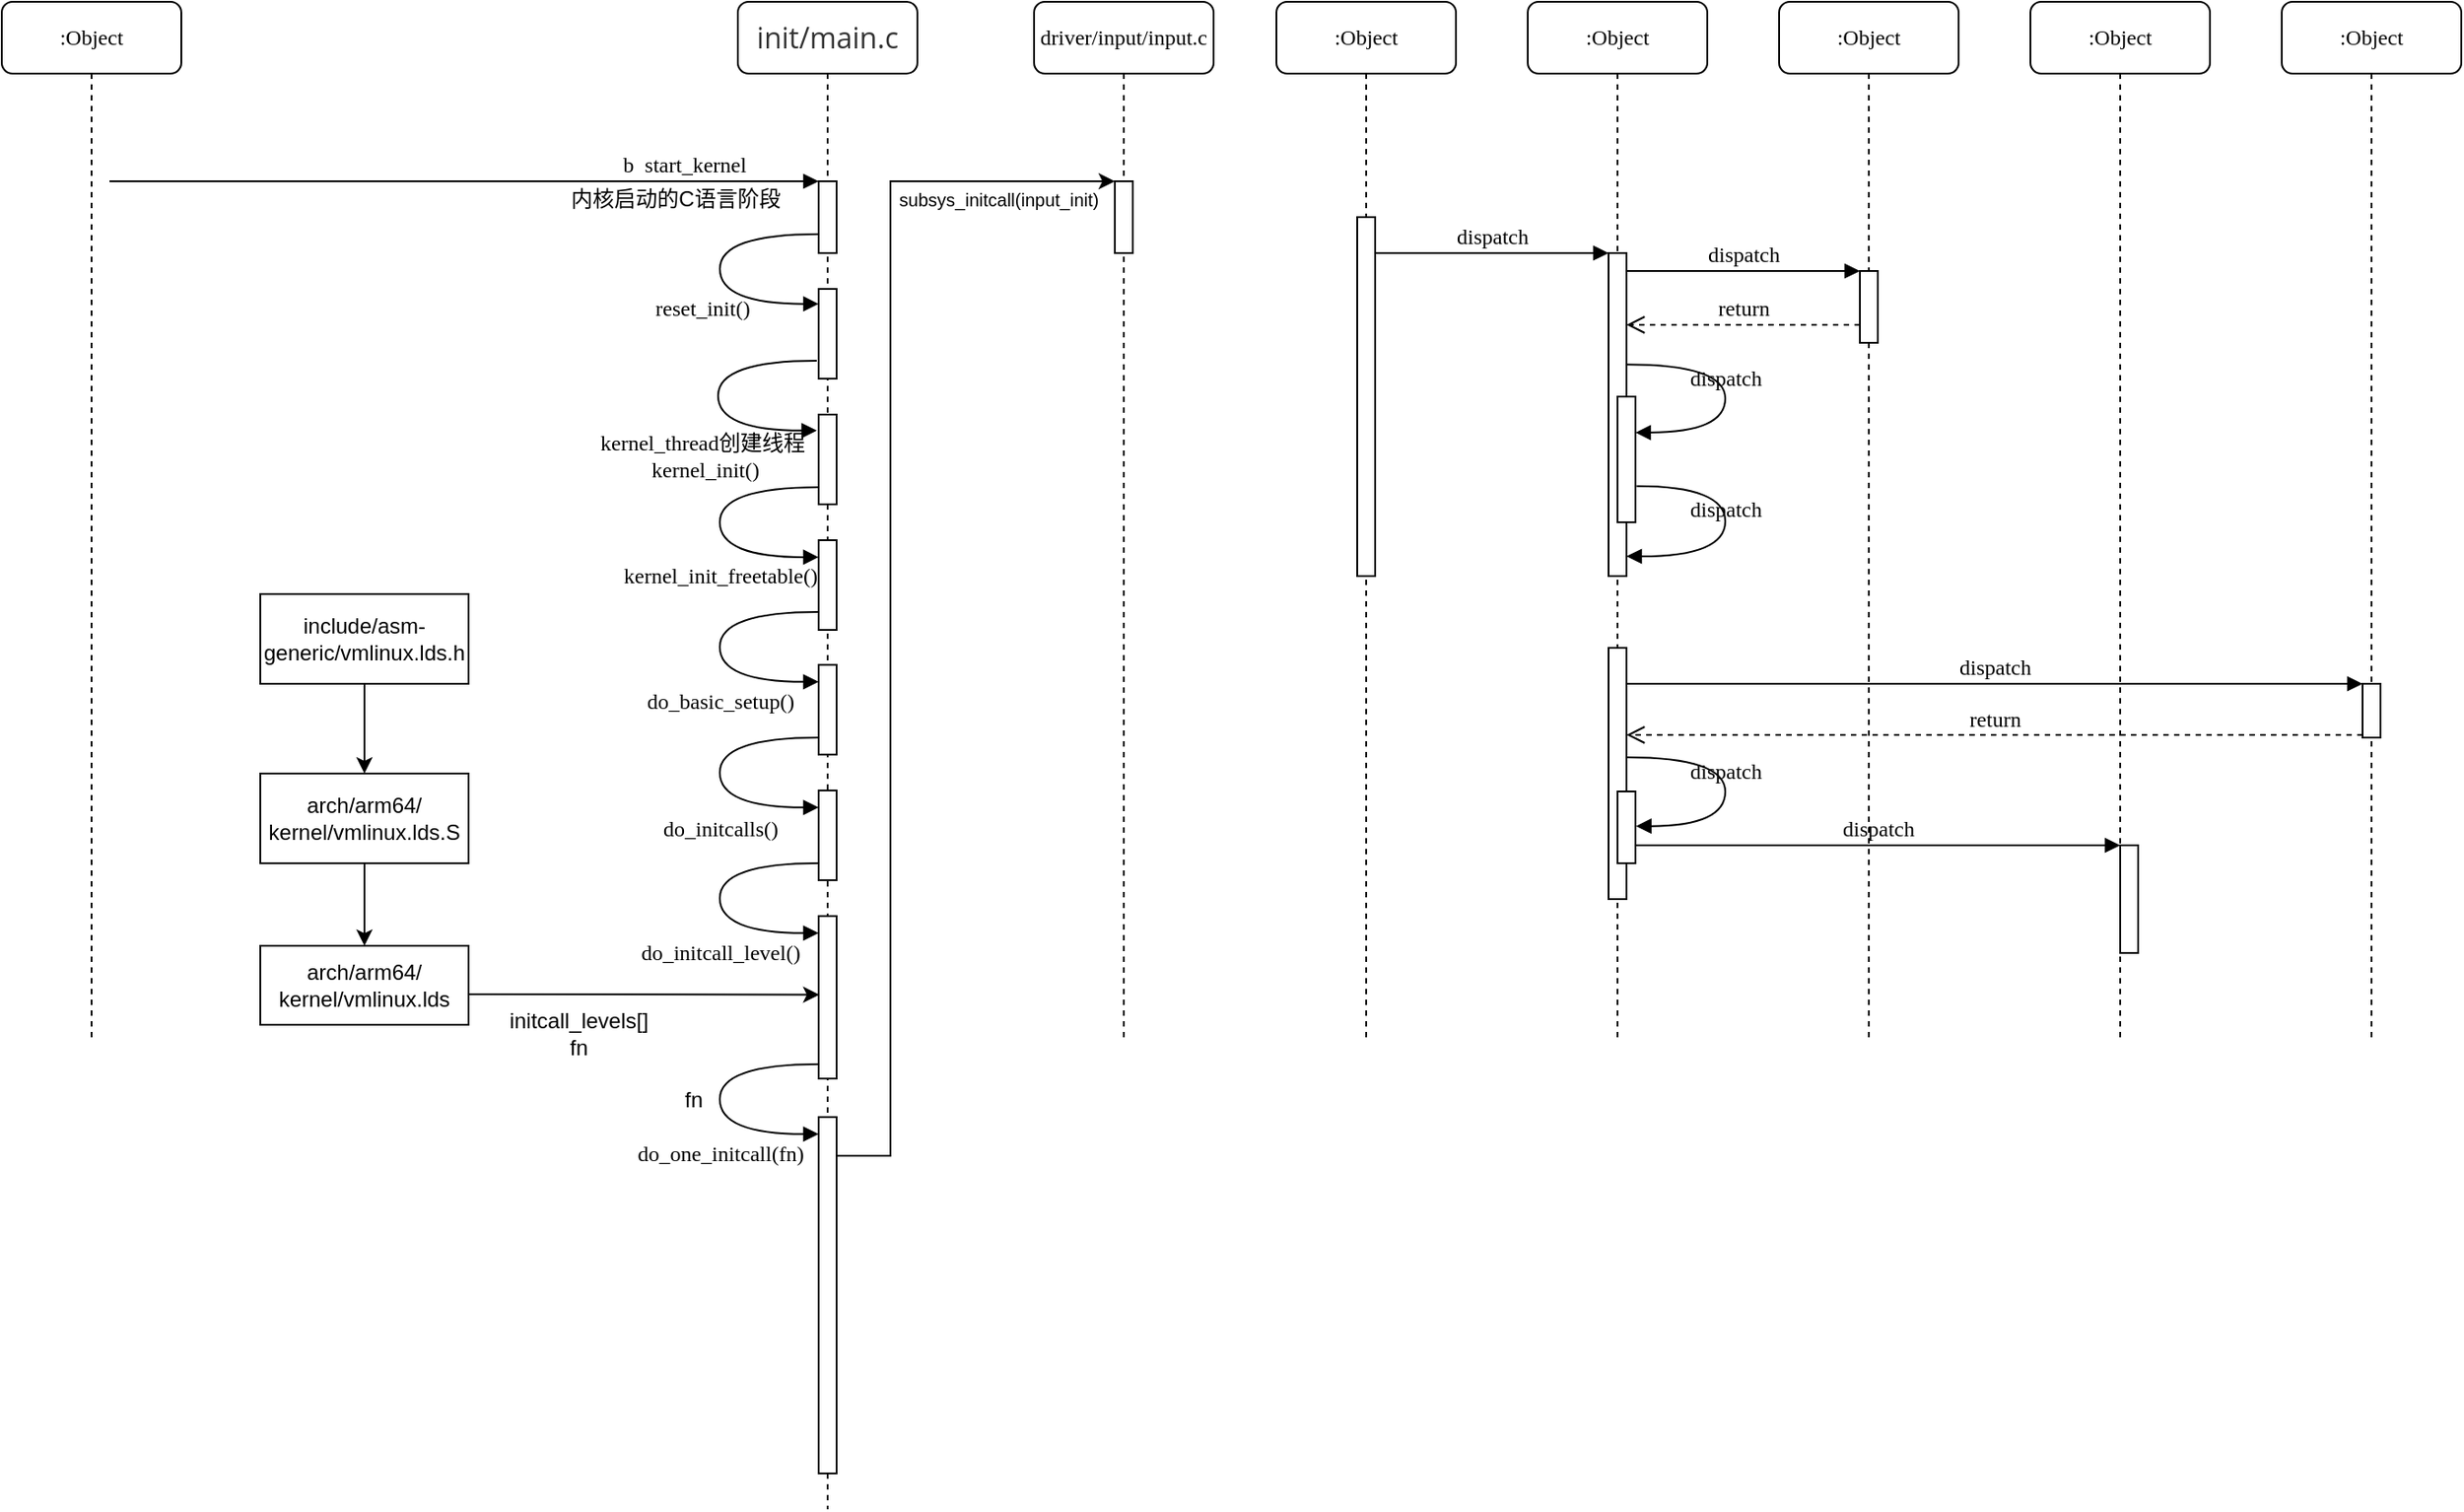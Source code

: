 <mxfile version="19.0.3" type="device"><diagram name="Page-1" id="13e1069c-82ec-6db2-03f1-153e76fe0fe0"><mxGraphModel dx="1516" dy="606" grid="1" gridSize="10" guides="1" tooltips="1" connect="1" arrows="1" fold="1" page="0" pageScale="1" pageWidth="1100" pageHeight="850" background="none" math="0" shadow="0"><root><mxCell id="0"/><mxCell id="1" parent="0"/><mxCell id="7baba1c4bc27f4b0-2" value="driver/input/input.c" style="shape=umlLifeline;perimeter=lifelinePerimeter;whiteSpace=wrap;html=1;container=1;collapsible=0;recursiveResize=0;outlineConnect=0;rounded=1;shadow=0;comic=0;labelBackgroundColor=none;strokeWidth=1;fontFamily=Verdana;fontSize=12;align=center;" parent="1" vertex="1"><mxGeometry x="265" y="80" width="100" height="580" as="geometry"/></mxCell><mxCell id="bJNVIFhgwfr84exJfzy5-31" value="" style="html=1;points=[];perimeter=orthogonalPerimeter;rounded=0;shadow=0;comic=0;labelBackgroundColor=none;strokeWidth=1;fontFamily=Verdana;fontSize=12;align=center;" vertex="1" parent="7baba1c4bc27f4b0-2"><mxGeometry x="45" y="100" width="10" height="40" as="geometry"/></mxCell><mxCell id="7baba1c4bc27f4b0-3" value=":Object" style="shape=umlLifeline;perimeter=lifelinePerimeter;whiteSpace=wrap;html=1;container=1;collapsible=0;recursiveResize=0;outlineConnect=0;rounded=1;shadow=0;comic=0;labelBackgroundColor=none;strokeWidth=1;fontFamily=Verdana;fontSize=12;align=center;" parent="1" vertex="1"><mxGeometry x="400" y="80" width="100" height="580" as="geometry"/></mxCell><mxCell id="7baba1c4bc27f4b0-13" value="" style="html=1;points=[];perimeter=orthogonalPerimeter;rounded=0;shadow=0;comic=0;labelBackgroundColor=none;strokeWidth=1;fontFamily=Verdana;fontSize=12;align=center;" parent="7baba1c4bc27f4b0-3" vertex="1"><mxGeometry x="45" y="120" width="10" height="200" as="geometry"/></mxCell><mxCell id="7baba1c4bc27f4b0-4" value=":Object" style="shape=umlLifeline;perimeter=lifelinePerimeter;whiteSpace=wrap;html=1;container=1;collapsible=0;recursiveResize=0;outlineConnect=0;rounded=1;shadow=0;comic=0;labelBackgroundColor=none;strokeWidth=1;fontFamily=Verdana;fontSize=12;align=center;" parent="1" vertex="1"><mxGeometry x="540" y="80" width="100" height="580" as="geometry"/></mxCell><mxCell id="7baba1c4bc27f4b0-5" value=":Object" style="shape=umlLifeline;perimeter=lifelinePerimeter;whiteSpace=wrap;html=1;container=1;collapsible=0;recursiveResize=0;outlineConnect=0;rounded=1;shadow=0;comic=0;labelBackgroundColor=none;strokeWidth=1;fontFamily=Verdana;fontSize=12;align=center;" parent="1" vertex="1"><mxGeometry x="680" y="80" width="100" height="580" as="geometry"/></mxCell><mxCell id="7baba1c4bc27f4b0-6" value=":Object" style="shape=umlLifeline;perimeter=lifelinePerimeter;whiteSpace=wrap;html=1;container=1;collapsible=0;recursiveResize=0;outlineConnect=0;rounded=1;shadow=0;comic=0;labelBackgroundColor=none;strokeWidth=1;fontFamily=Verdana;fontSize=12;align=center;" parent="1" vertex="1"><mxGeometry x="820" y="80" width="100" height="580" as="geometry"/></mxCell><mxCell id="7baba1c4bc27f4b0-7" value=":Object" style="shape=umlLifeline;perimeter=lifelinePerimeter;whiteSpace=wrap;html=1;container=1;collapsible=0;recursiveResize=0;outlineConnect=0;rounded=1;shadow=0;comic=0;labelBackgroundColor=none;strokeWidth=1;fontFamily=Verdana;fontSize=12;align=center;" parent="1" vertex="1"><mxGeometry x="960" y="80" width="100" height="580" as="geometry"/></mxCell><mxCell id="7baba1c4bc27f4b0-8" value="&lt;span style=&quot;color: rgb(51, 51, 51); font-family: &amp;quot;Open Sans&amp;quot;, &amp;quot;Clear Sans&amp;quot;, &amp;quot;Helvetica Neue&amp;quot;, Helvetica, Arial, &amp;quot;Segoe UI Emoji&amp;quot;, sans-serif; font-size: 16px; orphans: 4; text-align: start; background-color: rgb(255, 255, 255);&quot;&gt;init/main.c&lt;/span&gt;" style="shape=umlLifeline;perimeter=lifelinePerimeter;whiteSpace=wrap;html=1;container=1;collapsible=0;recursiveResize=0;outlineConnect=0;rounded=1;shadow=0;comic=0;labelBackgroundColor=none;strokeWidth=1;fontFamily=Verdana;fontSize=12;align=center;" parent="1" vertex="1"><mxGeometry x="100" y="80" width="100" height="840" as="geometry"/></mxCell><mxCell id="7baba1c4bc27f4b0-9" value="" style="html=1;points=[];perimeter=orthogonalPerimeter;rounded=0;shadow=0;comic=0;labelBackgroundColor=none;strokeWidth=1;fontFamily=Verdana;fontSize=12;align=center;" parent="7baba1c4bc27f4b0-8" vertex="1"><mxGeometry x="45" y="100" width="10" height="40" as="geometry"/></mxCell><mxCell id="rkXHED0kFeI_t4l1x_Gv-2" value="" style="html=1;points=[];perimeter=orthogonalPerimeter;rounded=0;shadow=0;comic=0;labelBackgroundColor=none;strokeWidth=1;fontFamily=Verdana;fontSize=12;align=center;" parent="7baba1c4bc27f4b0-8" vertex="1"><mxGeometry x="45" y="160" width="10" height="50" as="geometry"/></mxCell><mxCell id="rkXHED0kFeI_t4l1x_Gv-3" value="reset_init()" style="html=1;verticalAlign=bottom;endArrow=block;labelBackgroundColor=none;fontFamily=Verdana;fontSize=12;elbow=vertical;edgeStyle=orthogonalEdgeStyle;curved=1;entryX=1;entryY=0.286;entryPerimeter=0;exitX=0;exitY=0.736;exitPerimeter=0;exitDx=0;exitDy=0;" parent="7baba1c4bc27f4b0-8" source="7baba1c4bc27f4b0-9" edge="1"><mxGeometry x="0.261" y="-15" relative="1" as="geometry"><mxPoint x="40.003" y="130.0" as="sourcePoint"/><mxPoint x="45.003" y="168.333" as="targetPoint"/><Array as="points"><mxPoint x="-10" y="129"/><mxPoint x="-10" y="168"/></Array><mxPoint x="-10" y="-3" as="offset"/></mxGeometry></mxCell><mxCell id="rkXHED0kFeI_t4l1x_Gv-4" value="" style="html=1;points=[];perimeter=orthogonalPerimeter;rounded=0;shadow=0;comic=0;labelBackgroundColor=none;strokeWidth=1;fontFamily=Verdana;fontSize=12;align=center;" parent="7baba1c4bc27f4b0-8" vertex="1"><mxGeometry x="45" y="230" width="10" height="50" as="geometry"/></mxCell><mxCell id="rkXHED0kFeI_t4l1x_Gv-5" value="kernel_thread创建线程&lt;br&gt;&amp;nbsp;kernel_init()" style="html=1;verticalAlign=bottom;endArrow=block;labelBackgroundColor=none;fontFamily=Verdana;fontSize=12;elbow=vertical;edgeStyle=orthogonalEdgeStyle;curved=1;entryX=1;entryY=0.286;entryPerimeter=0;exitX=0;exitY=0.736;exitPerimeter=0;exitDx=0;exitDy=0;" parent="7baba1c4bc27f4b0-8" edge="1"><mxGeometry x="0.261" y="-32" relative="1" as="geometry"><mxPoint x="44" y="200.01" as="sourcePoint"/><mxPoint x="44.003" y="238.903" as="targetPoint"/><Array as="points"><mxPoint x="-11" y="199.57"/><mxPoint x="-11" y="238.57"/></Array><mxPoint x="-9" y="-1" as="offset"/></mxGeometry></mxCell><mxCell id="bJNVIFhgwfr84exJfzy5-2" value="" style="html=1;points=[];perimeter=orthogonalPerimeter;rounded=0;shadow=0;comic=0;labelBackgroundColor=none;strokeWidth=1;fontFamily=Verdana;fontSize=12;align=center;" vertex="1" parent="7baba1c4bc27f4b0-8"><mxGeometry x="45" y="300" width="10" height="50" as="geometry"/></mxCell><mxCell id="bJNVIFhgwfr84exJfzy5-4" value="" style="html=1;points=[];perimeter=orthogonalPerimeter;rounded=0;shadow=0;comic=0;labelBackgroundColor=none;strokeWidth=1;fontFamily=Verdana;fontSize=12;align=center;" vertex="1" parent="7baba1c4bc27f4b0-8"><mxGeometry x="45" y="369.44" width="10" height="50" as="geometry"/></mxCell><mxCell id="bJNVIFhgwfr84exJfzy5-5" value="do_basic_setup()" style="html=1;verticalAlign=bottom;endArrow=block;labelBackgroundColor=none;fontFamily=Verdana;fontSize=12;elbow=vertical;edgeStyle=orthogonalEdgeStyle;curved=1;entryX=1;entryY=0.286;entryPerimeter=0;exitX=0;exitY=0.736;exitPerimeter=0;exitDx=0;exitDy=0;" edge="1" parent="7baba1c4bc27f4b0-8"><mxGeometry x="0.261" y="-20" relative="1" as="geometry"><mxPoint x="44.97" y="340.0" as="sourcePoint"/><mxPoint x="44.973" y="378.893" as="targetPoint"/><Array as="points"><mxPoint x="-10.03" y="339.56"/><mxPoint x="-10.03" y="378.56"/></Array><mxPoint as="offset"/></mxGeometry></mxCell><mxCell id="bJNVIFhgwfr84exJfzy5-6" value="" style="html=1;points=[];perimeter=orthogonalPerimeter;rounded=0;shadow=0;comic=0;labelBackgroundColor=none;strokeWidth=1;fontFamily=Verdana;fontSize=12;align=center;" vertex="1" parent="7baba1c4bc27f4b0-8"><mxGeometry x="45" y="439.44" width="10" height="50" as="geometry"/></mxCell><mxCell id="bJNVIFhgwfr84exJfzy5-7" value="do_initcalls()" style="html=1;verticalAlign=bottom;endArrow=block;labelBackgroundColor=none;fontFamily=Verdana;fontSize=12;elbow=vertical;edgeStyle=orthogonalEdgeStyle;curved=1;entryX=1;entryY=0.286;entryPerimeter=0;exitX=0;exitY=0.736;exitPerimeter=0;exitDx=0;exitDy=0;" edge="1" parent="7baba1c4bc27f4b0-8"><mxGeometry x="0.261" y="-21" relative="1" as="geometry"><mxPoint x="44.97" y="410.0" as="sourcePoint"/><mxPoint x="44.973" y="448.893" as="targetPoint"/><Array as="points"><mxPoint x="-10.03" y="409.56"/><mxPoint x="-10.03" y="448.56"/></Array><mxPoint as="offset"/></mxGeometry></mxCell><mxCell id="bJNVIFhgwfr84exJfzy5-8" value="" style="html=1;points=[];perimeter=orthogonalPerimeter;rounded=0;shadow=0;comic=0;labelBackgroundColor=none;strokeWidth=1;fontFamily=Verdana;fontSize=12;align=center;" vertex="1" parent="7baba1c4bc27f4b0-8"><mxGeometry x="45" y="509.44" width="10" height="90.56" as="geometry"/></mxCell><mxCell id="bJNVIFhgwfr84exJfzy5-9" value="do_initcall_level()" style="html=1;verticalAlign=bottom;endArrow=block;labelBackgroundColor=none;fontFamily=Verdana;fontSize=12;elbow=vertical;edgeStyle=orthogonalEdgeStyle;curved=1;entryX=1;entryY=0.286;entryPerimeter=0;exitX=0;exitY=0.736;exitPerimeter=0;exitDx=0;exitDy=0;" edge="1" parent="7baba1c4bc27f4b0-8"><mxGeometry x="0.261" y="-20" relative="1" as="geometry"><mxPoint x="44.97" y="480.0" as="sourcePoint"/><mxPoint x="44.973" y="518.893" as="targetPoint"/><Array as="points"><mxPoint x="-10.03" y="479.56"/><mxPoint x="-10.03" y="518.56"/></Array><mxPoint as="offset"/></mxGeometry></mxCell><mxCell id="bJNVIFhgwfr84exJfzy5-10" value="" style="html=1;points=[];perimeter=orthogonalPerimeter;rounded=0;shadow=0;comic=0;labelBackgroundColor=none;strokeWidth=1;fontFamily=Verdana;fontSize=12;align=center;" vertex="1" parent="7baba1c4bc27f4b0-8"><mxGeometry x="45" y="621.44" width="10" height="198.56" as="geometry"/></mxCell><mxCell id="bJNVIFhgwfr84exJfzy5-11" value="do_one_initcall(fn)" style="html=1;verticalAlign=bottom;endArrow=block;labelBackgroundColor=none;fontFamily=Verdana;fontSize=12;elbow=vertical;edgeStyle=orthogonalEdgeStyle;curved=1;entryX=1;entryY=0.286;entryPerimeter=0;exitX=0;exitY=0.736;exitPerimeter=0;exitDx=0;exitDy=0;" edge="1" parent="7baba1c4bc27f4b0-8"><mxGeometry x="0.261" y="-20" relative="1" as="geometry"><mxPoint x="44.97" y="592.0" as="sourcePoint"/><mxPoint x="44.973" y="630.893" as="targetPoint"/><Array as="points"><mxPoint x="-10.03" y="591.56"/><mxPoint x="-10.03" y="630.56"/></Array><mxPoint as="offset"/></mxGeometry></mxCell><mxCell id="bJNVIFhgwfr84exJfzy5-30" value="" style="endArrow=classic;html=1;rounded=0;" edge="1" parent="7baba1c4bc27f4b0-8"><mxGeometry width="50" height="50" relative="1" as="geometry"><mxPoint x="55" y="643" as="sourcePoint"/><mxPoint x="210" y="100" as="targetPoint"/><Array as="points"><mxPoint x="85" y="643"/><mxPoint x="85" y="100"/></Array></mxGeometry></mxCell><mxCell id="7baba1c4bc27f4b0-16" value="" style="html=1;points=[];perimeter=orthogonalPerimeter;rounded=0;shadow=0;comic=0;labelBackgroundColor=none;strokeWidth=1;fontFamily=Verdana;fontSize=12;align=center;" parent="1" vertex="1"><mxGeometry x="585" y="220" width="10" height="180" as="geometry"/></mxCell><mxCell id="7baba1c4bc27f4b0-17" value="dispatch" style="html=1;verticalAlign=bottom;endArrow=block;labelBackgroundColor=none;fontFamily=Verdana;fontSize=12;edgeStyle=elbowEdgeStyle;elbow=vertical;" parent="1" source="7baba1c4bc27f4b0-13" target="7baba1c4bc27f4b0-16" edge="1"><mxGeometry relative="1" as="geometry"><mxPoint x="510" y="220" as="sourcePoint"/><Array as="points"><mxPoint x="460" y="220"/></Array></mxGeometry></mxCell><mxCell id="7baba1c4bc27f4b0-19" value="" style="html=1;points=[];perimeter=orthogonalPerimeter;rounded=0;shadow=0;comic=0;labelBackgroundColor=none;strokeWidth=1;fontFamily=Verdana;fontSize=12;align=center;" parent="1" vertex="1"><mxGeometry x="725" y="230" width="10" height="40" as="geometry"/></mxCell><mxCell id="7baba1c4bc27f4b0-20" value="dispatch" style="html=1;verticalAlign=bottom;endArrow=block;entryX=0;entryY=0;labelBackgroundColor=none;fontFamily=Verdana;fontSize=12;edgeStyle=elbowEdgeStyle;elbow=vertical;" parent="1" source="7baba1c4bc27f4b0-16" target="7baba1c4bc27f4b0-19" edge="1"><mxGeometry relative="1" as="geometry"><mxPoint x="650" y="230" as="sourcePoint"/></mxGeometry></mxCell><mxCell id="7baba1c4bc27f4b0-21" value="return" style="html=1;verticalAlign=bottom;endArrow=open;dashed=1;endSize=8;labelBackgroundColor=none;fontFamily=Verdana;fontSize=12;edgeStyle=elbowEdgeStyle;elbow=vertical;" parent="1" source="7baba1c4bc27f4b0-19" target="7baba1c4bc27f4b0-16" edge="1"><mxGeometry relative="1" as="geometry"><mxPoint x="650" y="306" as="targetPoint"/><Array as="points"><mxPoint x="670" y="260"/><mxPoint x="700" y="260"/></Array></mxGeometry></mxCell><mxCell id="7baba1c4bc27f4b0-22" value="" style="html=1;points=[];perimeter=orthogonalPerimeter;rounded=0;shadow=0;comic=0;labelBackgroundColor=none;strokeWidth=1;fontFamily=Verdana;fontSize=12;align=center;" parent="1" vertex="1"><mxGeometry x="585" y="440" width="10" height="140" as="geometry"/></mxCell><mxCell id="7baba1c4bc27f4b0-25" value="" style="html=1;points=[];perimeter=orthogonalPerimeter;rounded=0;shadow=0;comic=0;labelBackgroundColor=none;strokeColor=#000000;strokeWidth=1;fillColor=#FFFFFF;fontFamily=Verdana;fontSize=12;fontColor=#000000;align=center;" parent="1" vertex="1"><mxGeometry x="1005" y="460" width="10" height="30" as="geometry"/></mxCell><mxCell id="7baba1c4bc27f4b0-26" value="dispatch" style="html=1;verticalAlign=bottom;endArrow=block;entryX=0;entryY=0;labelBackgroundColor=none;fontFamily=Verdana;fontSize=12;" parent="1" source="7baba1c4bc27f4b0-22" target="7baba1c4bc27f4b0-25" edge="1"><mxGeometry relative="1" as="geometry"><mxPoint x="930" y="340" as="sourcePoint"/></mxGeometry></mxCell><mxCell id="7baba1c4bc27f4b0-27" value="return" style="html=1;verticalAlign=bottom;endArrow=open;dashed=1;endSize=8;exitX=0;exitY=0.95;labelBackgroundColor=none;fontFamily=Verdana;fontSize=12;" parent="1" source="7baba1c4bc27f4b0-25" target="7baba1c4bc27f4b0-22" edge="1"><mxGeometry relative="1" as="geometry"><mxPoint x="930" y="416" as="targetPoint"/></mxGeometry></mxCell><mxCell id="7baba1c4bc27f4b0-28" value="" style="html=1;points=[];perimeter=orthogonalPerimeter;rounded=0;shadow=0;comic=0;labelBackgroundColor=none;strokeWidth=1;fontFamily=Verdana;fontSize=12;align=center;" parent="1" vertex="1"><mxGeometry x="870" y="550" width="10" height="60" as="geometry"/></mxCell><mxCell id="7baba1c4bc27f4b0-29" value="dispatch" style="html=1;verticalAlign=bottom;endArrow=block;entryX=0;entryY=0;labelBackgroundColor=none;fontFamily=Verdana;fontSize=12;edgeStyle=elbowEdgeStyle;elbow=vertical;" parent="1" source="7baba1c4bc27f4b0-37" target="7baba1c4bc27f4b0-28" edge="1"><mxGeometry relative="1" as="geometry"><mxPoint x="800" y="550" as="sourcePoint"/></mxGeometry></mxCell><mxCell id="7baba1c4bc27f4b0-34" value="" style="html=1;points=[];perimeter=orthogonalPerimeter;rounded=0;shadow=0;comic=0;labelBackgroundColor=none;strokeWidth=1;fontFamily=Verdana;fontSize=12;align=center;" parent="1" vertex="1"><mxGeometry x="590" y="300" width="10" height="70" as="geometry"/></mxCell><mxCell id="7baba1c4bc27f4b0-35" value="dispatch" style="html=1;verticalAlign=bottom;endArrow=block;labelBackgroundColor=none;fontFamily=Verdana;fontSize=12;elbow=vertical;edgeStyle=orthogonalEdgeStyle;curved=1;entryX=1;entryY=0.286;entryPerimeter=0;exitX=1.038;exitY=0.345;exitPerimeter=0;" parent="1" source="7baba1c4bc27f4b0-16" target="7baba1c4bc27f4b0-34" edge="1"><mxGeometry relative="1" as="geometry"><mxPoint x="465" y="230" as="sourcePoint"/><mxPoint x="595" y="230" as="targetPoint"/><Array as="points"><mxPoint x="650" y="282"/><mxPoint x="650" y="320"/></Array></mxGeometry></mxCell><mxCell id="7baba1c4bc27f4b0-36" value="dispatch" style="html=1;verticalAlign=bottom;endArrow=block;labelBackgroundColor=none;fontFamily=Verdana;fontSize=12;elbow=vertical;edgeStyle=orthogonalEdgeStyle;curved=1;exitX=1.066;exitY=0.713;exitPerimeter=0;" parent="1" source="7baba1c4bc27f4b0-34" edge="1"><mxGeometry relative="1" as="geometry"><mxPoint x="610.333" y="350" as="sourcePoint"/><mxPoint x="595" y="389" as="targetPoint"/><Array as="points"><mxPoint x="650" y="350"/><mxPoint x="650" y="389"/></Array></mxGeometry></mxCell><mxCell id="7baba1c4bc27f4b0-37" value="" style="html=1;points=[];perimeter=orthogonalPerimeter;rounded=0;shadow=0;comic=0;labelBackgroundColor=none;strokeWidth=1;fontFamily=Verdana;fontSize=12;align=center;" parent="1" vertex="1"><mxGeometry x="590" y="520" width="10" height="40" as="geometry"/></mxCell><mxCell id="7baba1c4bc27f4b0-39" value="dispatch" style="html=1;verticalAlign=bottom;endArrow=block;labelBackgroundColor=none;fontFamily=Verdana;fontSize=12;elbow=vertical;edgeStyle=orthogonalEdgeStyle;curved=1;entryX=1;entryY=0.286;entryPerimeter=0;exitX=1.038;exitY=0.345;exitPerimeter=0;" parent="1" edge="1"><mxGeometry relative="1" as="geometry"><mxPoint x="595.333" y="501" as="sourcePoint"/><mxPoint x="600.333" y="539.333" as="targetPoint"/><Array as="points"><mxPoint x="650" y="501"/><mxPoint x="650" y="539"/></Array></mxGeometry></mxCell><mxCell id="rkXHED0kFeI_t4l1x_Gv-1" value="b&amp;nbsp; start_kernel" style="html=1;verticalAlign=bottom;endArrow=block;entryX=0;entryY=0;labelBackgroundColor=none;fontFamily=Verdana;fontSize=12;edgeStyle=elbowEdgeStyle;elbow=vertical;" parent="1" edge="1"><mxGeometry x="0.62" relative="1" as="geometry"><mxPoint x="-250" y="180" as="sourcePoint"/><mxPoint x="145" y="180" as="targetPoint"/><mxPoint as="offset"/></mxGeometry></mxCell><mxCell id="bJNVIFhgwfr84exJfzy5-3" value="kernel_init_freetable()" style="html=1;verticalAlign=bottom;endArrow=block;labelBackgroundColor=none;fontFamily=Verdana;fontSize=12;elbow=vertical;edgeStyle=orthogonalEdgeStyle;curved=1;entryX=1;entryY=0.286;entryPerimeter=0;exitX=0;exitY=0.736;exitPerimeter=0;exitDx=0;exitDy=0;" edge="1" parent="1"><mxGeometry x="0.261" y="-20" relative="1" as="geometry"><mxPoint x="144.97" y="350.56" as="sourcePoint"/><mxPoint x="144.973" y="389.453" as="targetPoint"/><Array as="points"><mxPoint x="89.97" y="350.12"/><mxPoint x="89.97" y="389.12"/></Array><mxPoint as="offset"/></mxGeometry></mxCell><mxCell id="bJNVIFhgwfr84exJfzy5-12" value="arch/arm64/&lt;br&gt;kernel/vmlinux.lds" style="rounded=0;whiteSpace=wrap;html=1;" vertex="1" parent="1"><mxGeometry x="-166" y="606" width="116" height="44" as="geometry"/></mxCell><mxCell id="bJNVIFhgwfr84exJfzy5-13" value="arch/arm64/&lt;br&gt;kernel/vmlinux.lds.S" style="whiteSpace=wrap;html=1;" vertex="1" parent="1"><mxGeometry x="-166" y="510" width="116" height="50" as="geometry"/></mxCell><mxCell id="bJNVIFhgwfr84exJfzy5-17" value="include/asm-generic/vmlinux.lds.h" style="whiteSpace=wrap;html=1;" vertex="1" parent="1"><mxGeometry x="-166" y="410" width="116" height="50" as="geometry"/></mxCell><mxCell id="bJNVIFhgwfr84exJfzy5-18" value="" style="endArrow=classic;html=1;rounded=0;exitX=0.5;exitY=1;exitDx=0;exitDy=0;" edge="1" parent="1" source="bJNVIFhgwfr84exJfzy5-17" target="bJNVIFhgwfr84exJfzy5-13"><mxGeometry width="50" height="50" relative="1" as="geometry"><mxPoint x="-26" y="560" as="sourcePoint"/><mxPoint x="-26" y="600" as="targetPoint"/></mxGeometry></mxCell><mxCell id="bJNVIFhgwfr84exJfzy5-20" value="" style="endArrow=classic;html=1;rounded=0;exitX=0.5;exitY=1;exitDx=0;exitDy=0;entryX=0.5;entryY=0;entryDx=0;entryDy=0;" edge="1" parent="1" source="bJNVIFhgwfr84exJfzy5-13" target="bJNVIFhgwfr84exJfzy5-12"><mxGeometry width="50" height="50" relative="1" as="geometry"><mxPoint x="-127" y="566" as="sourcePoint"/><mxPoint x="-127" y="606" as="targetPoint"/></mxGeometry></mxCell><mxCell id="bJNVIFhgwfr84exJfzy5-21" value="fn" style="text;html=1;align=center;verticalAlign=middle;resizable=0;points=[];autosize=1;strokeColor=none;fillColor=none;" vertex="1" parent="1"><mxGeometry x="60" y="682" width="30" height="20" as="geometry"/></mxCell><mxCell id="bJNVIFhgwfr84exJfzy5-22" value="" style="endArrow=classic;html=1;rounded=0;entryX=0.038;entryY=0.484;entryDx=0;entryDy=0;entryPerimeter=0;" edge="1" parent="1" target="bJNVIFhgwfr84exJfzy5-8"><mxGeometry width="50" height="50" relative="1" as="geometry"><mxPoint x="-50" y="633" as="sourcePoint"/><mxPoint x="140" y="633" as="targetPoint"/></mxGeometry></mxCell><mxCell id="bJNVIFhgwfr84exJfzy5-24" value="initcall_levels[]&lt;br&gt;fn" style="text;html=1;align=center;verticalAlign=middle;resizable=0;points=[];autosize=1;strokeColor=none;fillColor=none;" vertex="1" parent="1"><mxGeometry x="-34" y="640" width="90" height="30" as="geometry"/></mxCell><mxCell id="bJNVIFhgwfr84exJfzy5-27" value="内核启动的C语言阶段" style="text;html=1;align=center;verticalAlign=middle;resizable=0;points=[];autosize=1;strokeColor=none;fillColor=none;" vertex="1" parent="1"><mxGeometry y="180" width="130" height="20" as="geometry"/></mxCell><mxCell id="bJNVIFhgwfr84exJfzy5-29" value=":Object" style="shape=umlLifeline;perimeter=lifelinePerimeter;whiteSpace=wrap;html=1;container=1;collapsible=0;recursiveResize=0;outlineConnect=0;rounded=1;shadow=0;comic=0;labelBackgroundColor=none;strokeWidth=1;fontFamily=Verdana;fontSize=12;align=center;" vertex="1" parent="1"><mxGeometry x="-310" y="80" width="100" height="580" as="geometry"/></mxCell><mxCell id="bJNVIFhgwfr84exJfzy5-32" value="&lt;font style=&quot;font-size: 10px;&quot;&gt;subsys_initcall(input_init)&lt;/font&gt;" style="text;html=1;align=center;verticalAlign=middle;resizable=0;points=[];autosize=1;strokeColor=none;fillColor=none;" vertex="1" parent="1"><mxGeometry x="180" y="180" width="130" height="20" as="geometry"/></mxCell></root></mxGraphModel></diagram></mxfile>